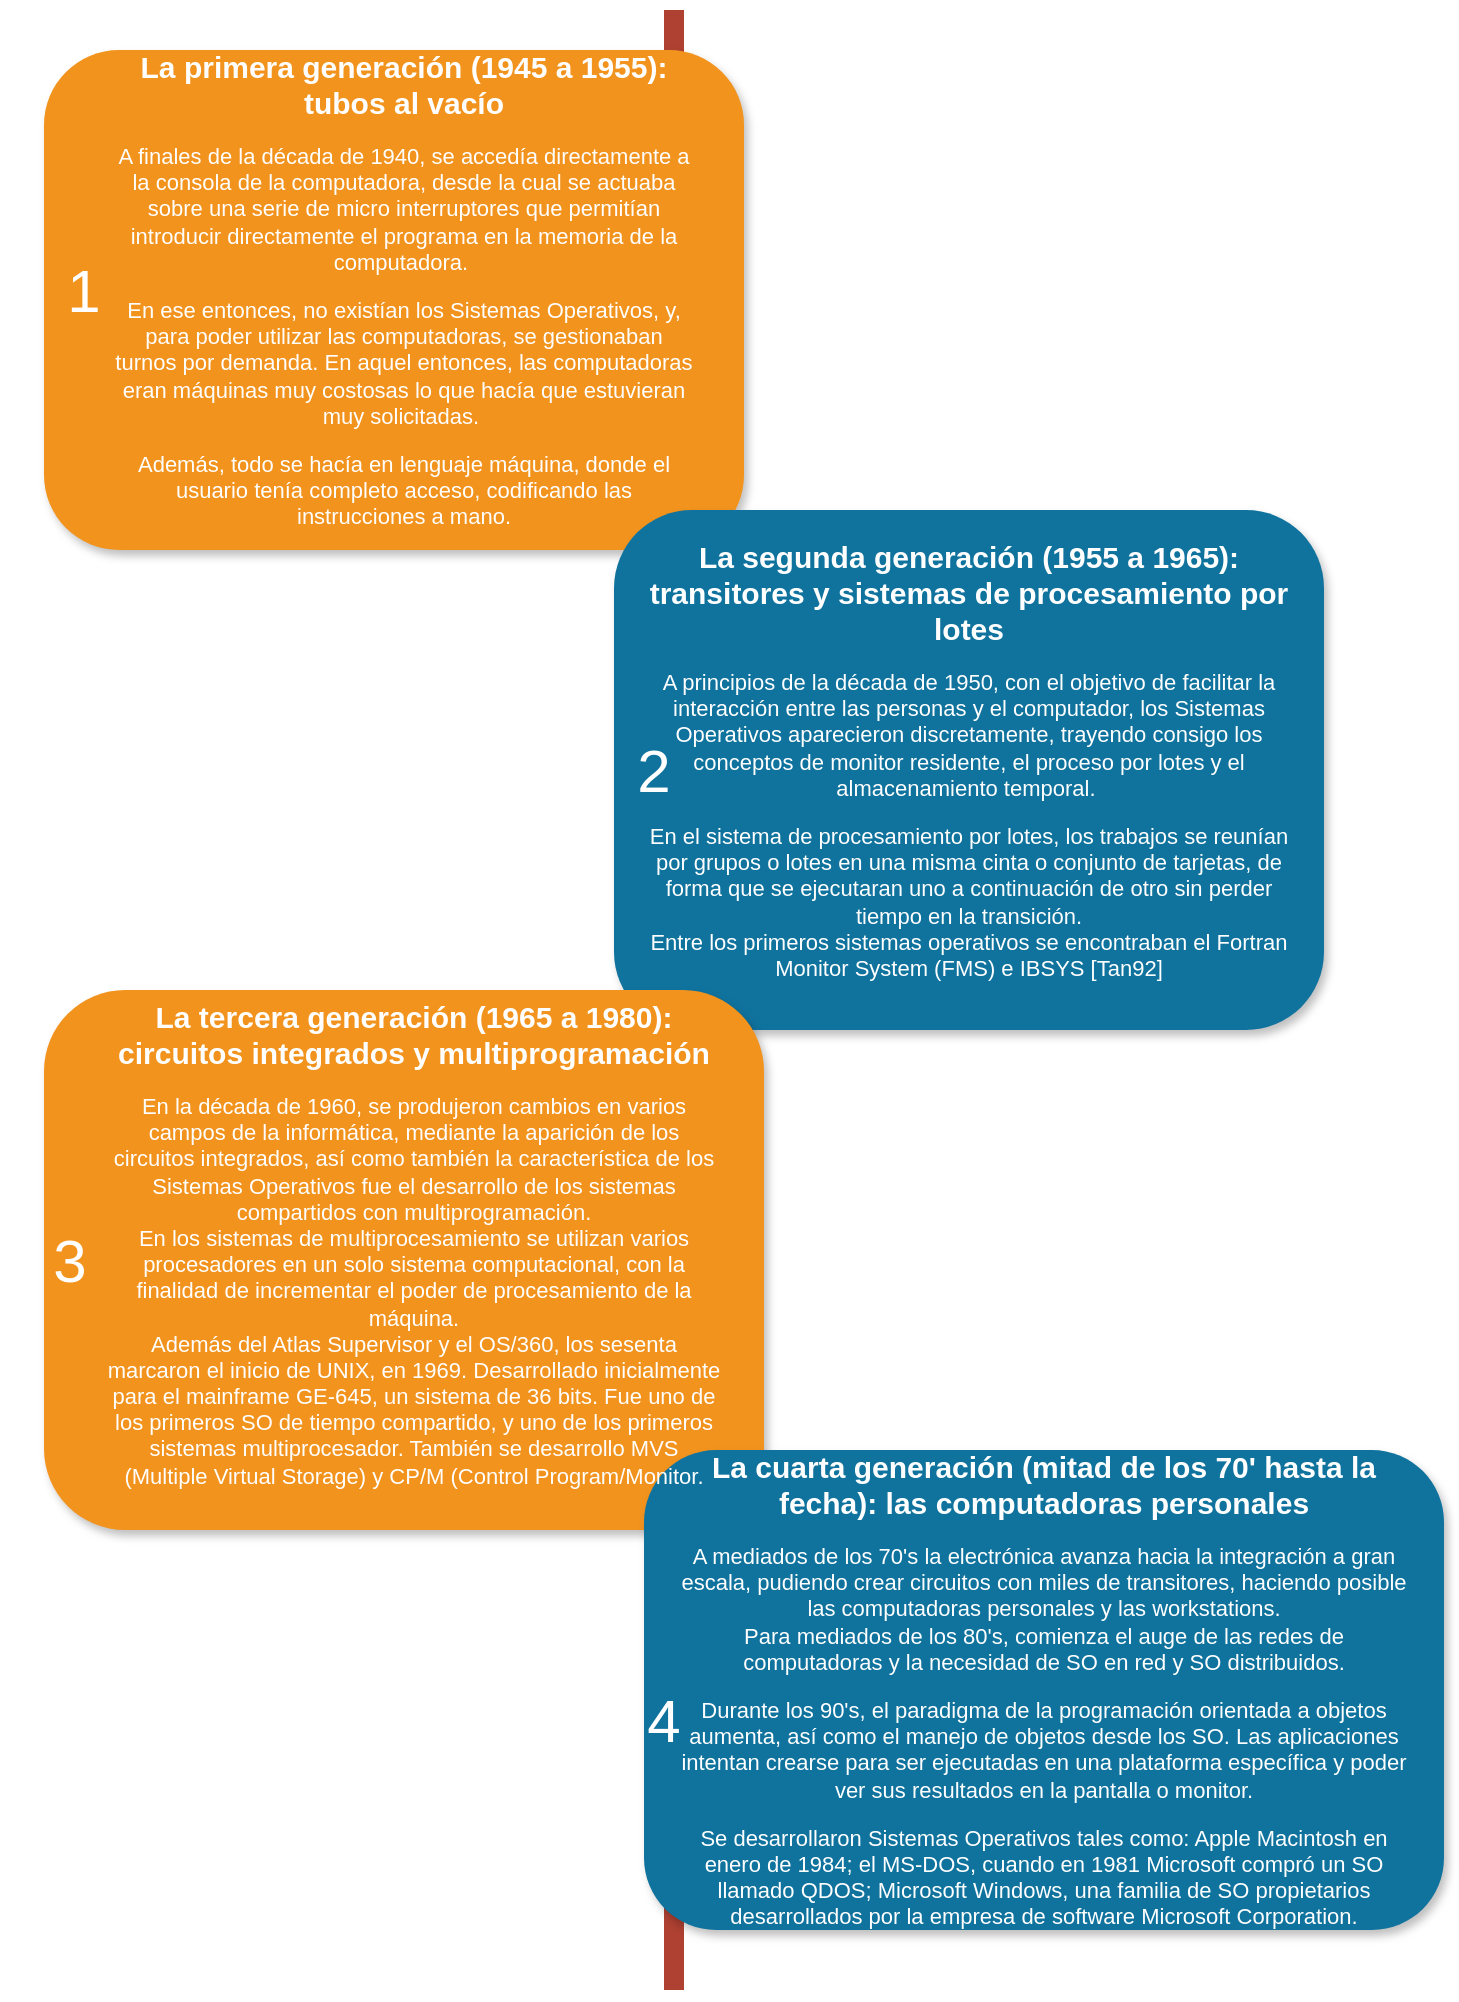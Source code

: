 <mxfile version="24.2.9" type="github">
  <diagram name="Page-1" id="fbcf5db9-b524-4cd4-e4f3-379dc89c3999">
    <mxGraphModel dx="1274" dy="677" grid="1" gridSize="10" guides="1" tooltips="1" connect="1" arrows="1" fold="1" page="1" pageScale="1" pageWidth="850" pageHeight="1100" background="none" math="0" shadow="0">
      <root>
        <mxCell id="0" />
        <mxCell id="1" parent="0" />
        <mxCell id="2a0f93b5c73ef8e7-1" value="" style="line;strokeWidth=10;direction=south;html=1;fillColor=none;fontSize=13;fontColor=#000000;align=center;strokeColor=#AE4132;" parent="1" vertex="1">
          <mxGeometry x="360" y="70" width="10" height="990" as="geometry" />
        </mxCell>
        <mxCell id="2a0f93b5c73ef8e7-2" value="" style="rounded=1;whiteSpace=wrap;html=1;strokeColor=none;strokeWidth=1;fillColor=#F2931E;fontSize=13;fontColor=#FFFFFF;align=center;gradientColor=none;gradientDirection=east;verticalAlign=top;shadow=1;" parent="1" vertex="1">
          <mxGeometry x="50" y="90" width="350" height="250" as="geometry" />
        </mxCell>
        <mxCell id="2a0f93b5c73ef8e7-3" value="1" style="text;html=1;strokeColor=none;fillColor=none;align=center;verticalAlign=middle;whiteSpace=wrap;fontSize=30;fontColor=#FFFFFF;" parent="1" vertex="1">
          <mxGeometry x="50" y="200" width="40" height="20" as="geometry" />
        </mxCell>
        <mxCell id="2a0f93b5c73ef8e7-4" value="" style="rounded=1;whiteSpace=wrap;html=1;strokeColor=none;strokeWidth=1;fillColor=#10739E;fontSize=13;fontColor=#FFFFFF;align=center;gradientColor=none;gradientDirection=east;verticalAlign=top;shadow=1;" parent="1" vertex="1">
          <mxGeometry x="335" y="320" width="355" height="260" as="geometry" />
        </mxCell>
        <mxCell id="2a0f93b5c73ef8e7-5" value="2" style="text;html=1;strokeColor=none;fillColor=none;align=center;verticalAlign=middle;whiteSpace=wrap;fontSize=30;fontColor=#FFFFFF;" parent="1" vertex="1">
          <mxGeometry x="335" y="440" width="40" height="20" as="geometry" />
        </mxCell>
        <mxCell id="2a0f93b5c73ef8e7-6" value="" style="rounded=1;whiteSpace=wrap;html=1;strokeColor=none;strokeWidth=1;fillColor=#F2931E;fontSize=13;fontColor=#FFFFFF;align=center;gradientColor=none;gradientDirection=east;verticalAlign=top;shadow=1;" parent="1" vertex="1">
          <mxGeometry x="50" y="560" width="360" height="270" as="geometry" />
        </mxCell>
        <mxCell id="2a0f93b5c73ef8e7-7" value="3" style="text;html=1;strokeColor=none;fillColor=none;align=center;verticalAlign=middle;whiteSpace=wrap;fontSize=30;fontColor=#FFFFFF;" parent="1" vertex="1">
          <mxGeometry x="28.13" y="662.5" width="70" height="65" as="geometry" />
        </mxCell>
        <mxCell id="2a0f93b5c73ef8e7-8" value="" style="rounded=1;whiteSpace=wrap;html=1;strokeColor=none;strokeWidth=1;fillColor=#10739E;fontSize=13;fontColor=#FFFFFF;align=center;gradientColor=none;gradientDirection=east;verticalAlign=top;shadow=1;" parent="1" vertex="1">
          <mxGeometry x="350" y="790" width="400" height="240" as="geometry" />
        </mxCell>
        <mxCell id="2a0f93b5c73ef8e7-9" value="4" style="text;html=1;strokeColor=none;fillColor=none;align=center;verticalAlign=middle;whiteSpace=wrap;fontSize=30;fontColor=#FFFFFF;" parent="1" vertex="1">
          <mxGeometry x="340" y="915" width="40" height="20" as="geometry" />
        </mxCell>
        <mxCell id="2a0f93b5c73ef8e7-18" value="&lt;h1 style=&quot;font-size: 15px;&quot;&gt;&lt;font style=&quot;font-size: 15px;&quot;&gt;La primera generación (1945 a 1955): tubos al vacío&lt;br&gt;&lt;/font&gt;&lt;/h1&gt;&lt;p style=&quot;font-size: 11px;&quot;&gt;A finales de la década de 1940, se accedía directamente a la consola de la computadora, desde la cual se actuaba sobre una serie de micro interruptores que permitían introducir directamente el programa en la memoria de la computadora.&amp;nbsp;&lt;/p&gt;&lt;p style=&quot;font-size: 11px;&quot;&gt;En ese entonces, no existían los Sistemas Operativos, y, para poder utilizar las computadoras, se gestionaban turnos por demanda. En aquel entonces, las computadoras eran máquinas muy costosas lo que hacía que estuvieran muy solicitadas.&amp;nbsp;&lt;/p&gt;&lt;p style=&quot;font-size: 11px;&quot;&gt;Además, todo se hacía en lenguaje máquina, donde el usuario tenía completo acceso, codificando las instrucciones a mano. &lt;br&gt;&lt;/p&gt;&lt;p style=&quot;font-size: 11px;&quot;&gt;&lt;br&gt;&lt;/p&gt;" style="text;html=1;spacing=5;spacingTop=-20;whiteSpace=wrap;overflow=hidden;strokeColor=none;strokeWidth=4;fillColor=none;gradientColor=#007FFF;fontSize=9;fontColor=#FFFFFF;align=center;" parent="1" vertex="1">
          <mxGeometry x="80" y="90" width="300" height="245" as="geometry" />
        </mxCell>
        <mxCell id="2a0f93b5c73ef8e7-19" value="&lt;h1 style=&quot;font-size: 15px;&quot;&gt;La segunda generación (1955 a 1965): transitores y sistemas de procesamiento por lotes&lt;br&gt;&lt;/h1&gt;&lt;p style=&quot;font-size: 11px;&quot;&gt;A principios de la década de 1950, con el objetivo de facilitar la interacción entre las personas y el computador, los Sistemas Operativos aparecieron discretamente, trayendo consigo los conceptos de monitor residente, el proceso por lotes y el almacenamiento temporal.&amp;nbsp;&lt;/p&gt;&lt;p style=&quot;font-size: 11px;&quot;&gt;En el sistema de procesamiento por lotes, los trabajos se reunían por grupos o lotes en una misma cinta o conjunto de tarjetas, de forma que se ejecutaran uno a continuación de otro sin perder tiempo en la transición.&lt;br&gt;Entre los primeros sistemas operativos se encontraban el Fortran Monitor System (FMS) e IBSYS [Tan92]&lt;br&gt;&lt;/p&gt;&lt;p style=&quot;font-size: 11px;&quot;&gt;&lt;br&gt;&lt;/p&gt;" style="text;html=1;spacing=5;spacingTop=-20;whiteSpace=wrap;overflow=hidden;strokeColor=none;strokeWidth=4;fillColor=none;gradientColor=#007FFF;fontSize=9;fontColor=#FFFFFF;align=center;" parent="1" vertex="1">
          <mxGeometry x="346.25" y="335" width="332.5" height="240" as="geometry" />
        </mxCell>
        <mxCell id="2a0f93b5c73ef8e7-20" value="&lt;h1 style=&quot;font-size: 15px;&quot;&gt;La tercera generación (1965 a 1980): circuitos integrados y multiprogramación&lt;br&gt;&lt;/h1&gt;&lt;p style=&quot;font-size: 11px;&quot;&gt;En la década de 1960, se produjeron cambios en varios campos de la informática, mediante la aparición de los circuitos integrados, así como también la característica de los Sistemas Operativos fue el desarrollo de los sistemas compartidos con multiprogramación. &lt;br&gt;En los sistemas de multiprocesamiento se utilizan varios procesadores en un solo sistema computacional, con la finalidad de incrementar el poder de procesamiento de la máquina. &lt;br&gt;Además del Atlas Supervisor y el OS/360, los sesenta marcaron el inicio de UNIX, en 1969. Desarrollado inicialmente para el mainframe GE-645, un sistema de 36 bits. Fue uno de los primeros SO de tiempo compartido, y uno de los primeros sistemas multiprocesador. También se desarrollo MVS (Multiple Virtual Storage) y CP/M (Control Program/Monitor.&lt;br&gt;&lt;/p&gt;" style="text;html=1;spacing=5;spacingTop=-20;whiteSpace=wrap;overflow=hidden;strokeColor=none;strokeWidth=4;fillColor=none;gradientColor=#007FFF;fontSize=9;fontColor=#FFFFFF;align=center;" parent="1" vertex="1">
          <mxGeometry x="77.03" y="565" width="315.94" height="260" as="geometry" />
        </mxCell>
        <mxCell id="2a0f93b5c73ef8e7-21" value="&lt;h1 style=&quot;font-size: 15px;&quot;&gt;La cuarta generación (mitad de los 70&#39; hasta la fecha): las computadoras personales&lt;br&gt;&lt;/h1&gt;&lt;p style=&quot;font-size: 11px;&quot;&gt;&lt;font style=&quot;font-size: 11px;&quot;&gt;A mediados de los 70&#39;s la electrónica avanza hacia la integración a gran escala, pudiendo crear circuitos con miles de transitores, haciendo posible las computadoras personales y las workstations.&lt;br&gt;Para mediados de los 80&#39;s, comienza el auge de las redes de computadoras y la necesidad de SO en red y SO distribuidos. &lt;br&gt;&lt;/font&gt;&lt;/p&gt;&lt;p style=&quot;font-size: 11px;&quot;&gt;&lt;font style=&quot;font-size: 11px;&quot;&gt;Durante los 90&#39;s, el paradigma de la programación orientada a objetos aumenta, así como el manejo de objetos desde los SO. Las aplicaciones intentan crearse para ser ejecutadas en una plataforma específica y poder ver sus resultados en la pantalla o monitor.&lt;/font&gt;&lt;/p&gt;&lt;p style=&quot;font-size: 11px;&quot;&gt;&lt;font style=&quot;font-size: 11px;&quot;&gt;Se desarrollaron Sistemas Operativos tales como: Apple Macintosh en enero de 1984; el MS-DOS, cuando en 1981 Microsoft compró un SO llamado QDOS; Microsoft Windows, una familia de SO propietarios desarrollados por la empresa de software Microsoft Corporation&lt;/font&gt;.&lt;br&gt;&lt;/p&gt;" style="text;html=1;spacing=5;spacingTop=-20;whiteSpace=wrap;overflow=hidden;strokeColor=none;strokeWidth=4;fillColor=none;gradientColor=#007FFF;fontSize=9;fontColor=#FFFFFF;align=center;" parent="1" vertex="1">
          <mxGeometry x="361.25" y="790" width="377.5" height="240" as="geometry" />
        </mxCell>
      </root>
    </mxGraphModel>
  </diagram>
</mxfile>
